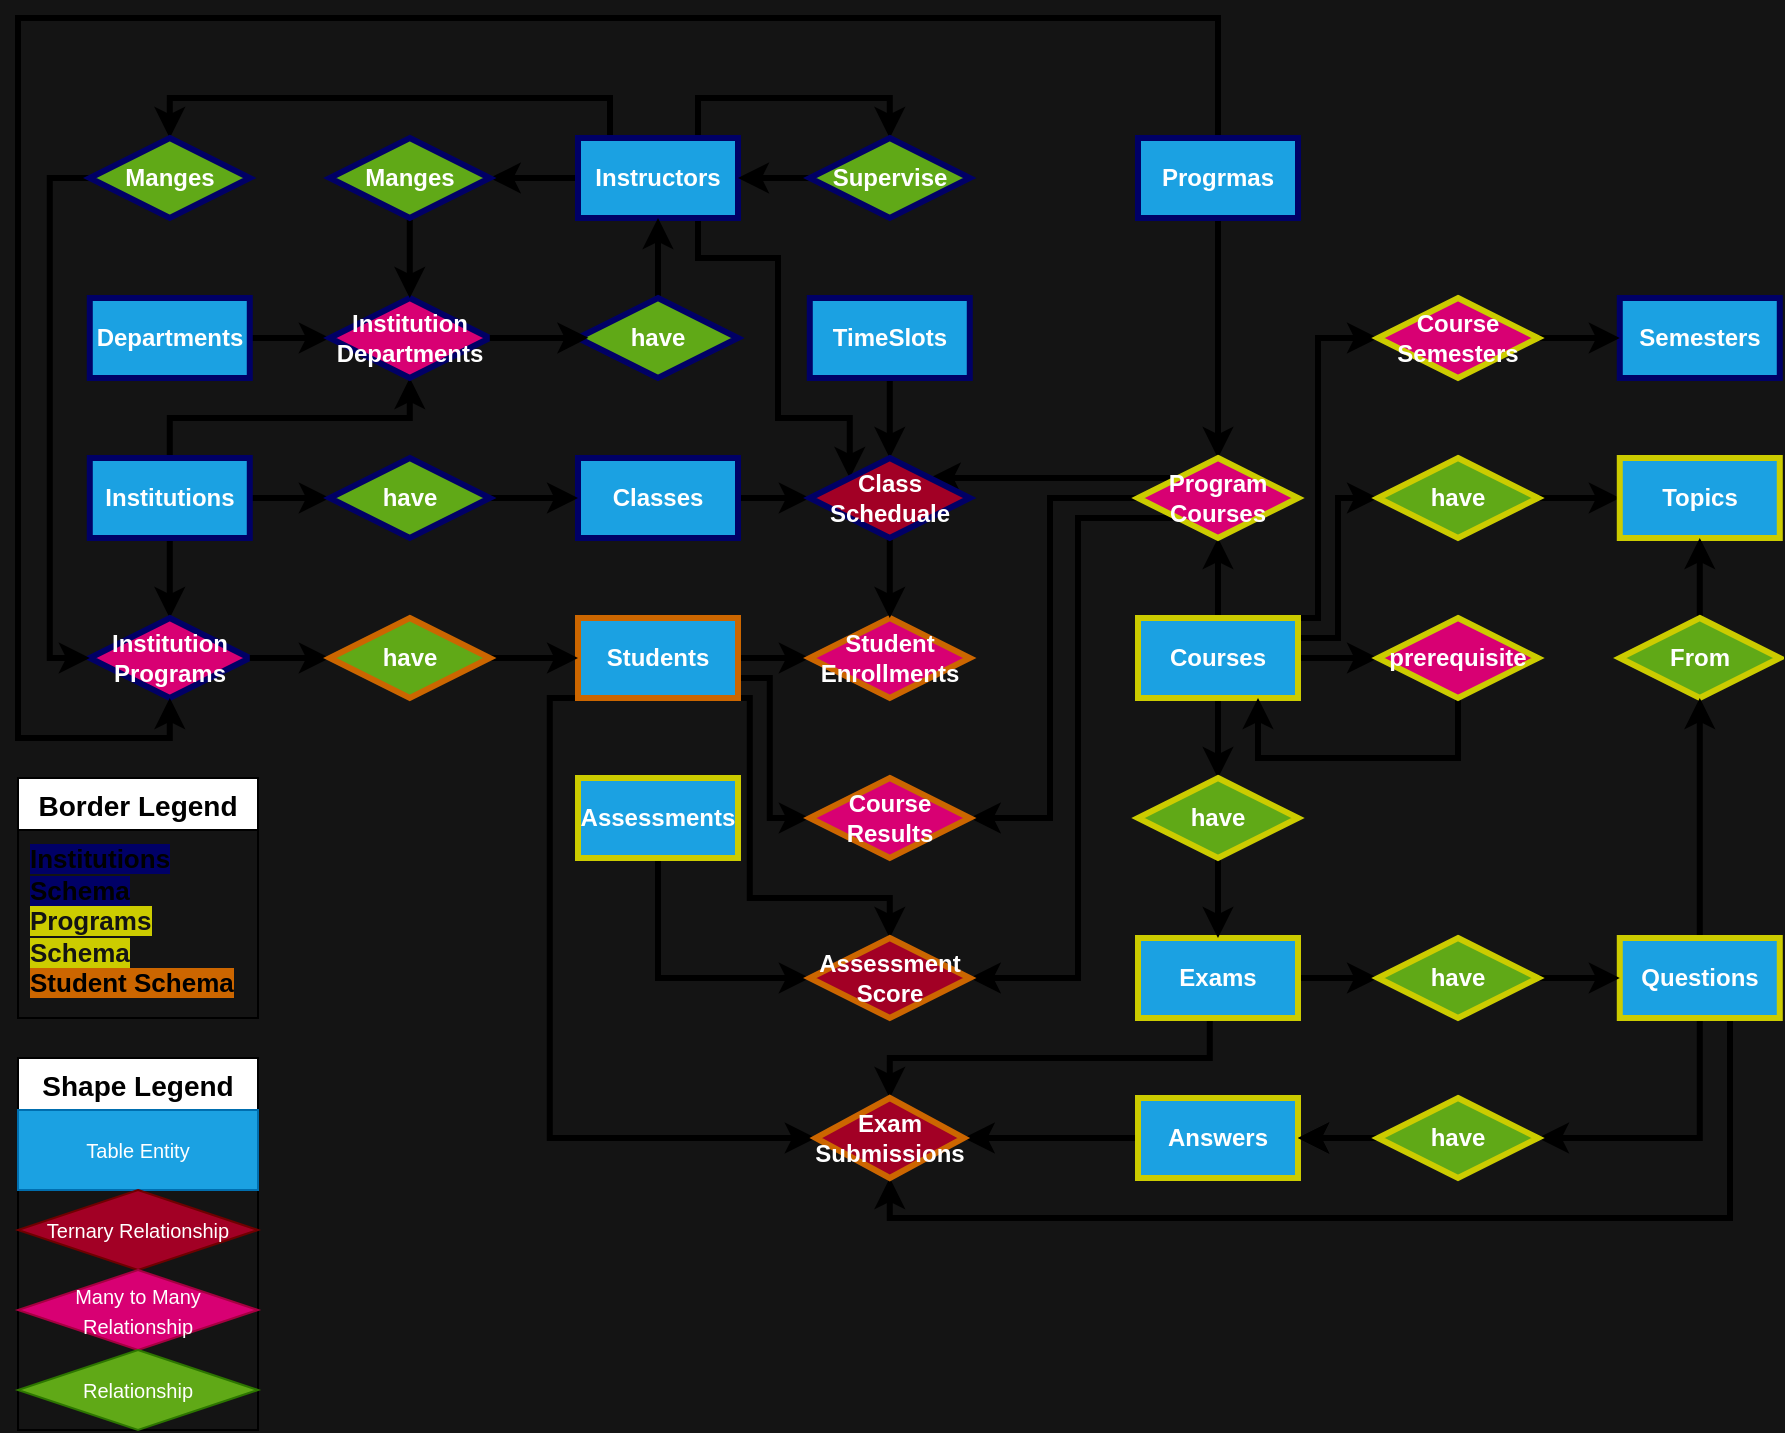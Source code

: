 <mxfile version="22.1.18" type="device">
  <diagram name="Page-1" id="7LUdc0Kzp7yRZDRxAwau">
    <mxGraphModel dx="2404" dy="841" grid="1" gridSize="10" guides="1" tooltips="1" connect="1" arrows="1" fold="1" page="1" pageScale="1" pageWidth="1169" pageHeight="1654" background="#141414" math="0" shadow="0">
      <root>
        <mxCell id="0" />
        <mxCell id="1" parent="0" />
        <mxCell id="-SK_d7SsgL7wdyePSBMa-17" style="edgeStyle=orthogonalEdgeStyle;rounded=0;orthogonalLoop=1;jettySize=auto;html=1;entryX=0;entryY=0.5;entryDx=0;entryDy=0;strokeWidth=3;fontSize=12;fontStyle=1" parent="1" source="-SK_d7SsgL7wdyePSBMa-5" target="-SK_d7SsgL7wdyePSBMa-15" edge="1">
          <mxGeometry relative="1" as="geometry" />
        </mxCell>
        <mxCell id="gOzTjTf6gffQS4wtPkg6-116" style="edgeStyle=orthogonalEdgeStyle;rounded=0;orthogonalLoop=1;jettySize=auto;html=1;exitX=0.5;exitY=0;exitDx=0;exitDy=0;entryX=0.5;entryY=1;entryDx=0;entryDy=0;strokeWidth=3;fontSize=12;fontStyle=1" parent="1" source="-SK_d7SsgL7wdyePSBMa-5" target="gOzTjTf6gffQS4wtPkg6-115" edge="1">
          <mxGeometry relative="1" as="geometry">
            <Array as="points">
              <mxPoint x="-924" y="380" />
              <mxPoint x="-804" y="380" />
            </Array>
          </mxGeometry>
        </mxCell>
        <mxCell id="gOzTjTf6gffQS4wtPkg6-156" style="edgeStyle=orthogonalEdgeStyle;rounded=0;orthogonalLoop=1;jettySize=auto;html=1;entryX=0.5;entryY=0;entryDx=0;entryDy=0;strokeWidth=3;" parent="1" source="-SK_d7SsgL7wdyePSBMa-5" target="-SK_d7SsgL7wdyePSBMa-12" edge="1">
          <mxGeometry relative="1" as="geometry" />
        </mxCell>
        <mxCell id="-SK_d7SsgL7wdyePSBMa-5" value="Institutions" style="rounded=0;whiteSpace=wrap;html=1;fillColor=#1ba1e2;fontColor=#ffffff;strokeColor=#000066;strokeWidth=3;fontSize=12;fontStyle=1" parent="1" vertex="1">
          <mxGeometry x="-964.11" y="400" width="80" height="40" as="geometry" />
        </mxCell>
        <mxCell id="-SK_d7SsgL7wdyePSBMa-175" style="edgeStyle=orthogonalEdgeStyle;rounded=0;orthogonalLoop=1;jettySize=auto;html=1;exitX=1;exitY=0.75;exitDx=0;exitDy=0;entryX=0;entryY=0.5;entryDx=0;entryDy=0;strokeWidth=3;fontSize=12;fontStyle=1" parent="1" source="-SK_d7SsgL7wdyePSBMa-6" target="-SK_d7SsgL7wdyePSBMa-174" edge="1">
          <mxGeometry relative="1" as="geometry">
            <Array as="points">
              <mxPoint x="-624.11" y="510" />
              <mxPoint x="-624.11" y="580" />
            </Array>
          </mxGeometry>
        </mxCell>
        <mxCell id="gOzTjTf6gffQS4wtPkg6-66" style="edgeStyle=orthogonalEdgeStyle;rounded=0;orthogonalLoop=1;jettySize=auto;html=1;entryX=0;entryY=0.5;entryDx=0;entryDy=0;strokeWidth=3;fontSize=12;fontStyle=1" parent="1" source="-SK_d7SsgL7wdyePSBMa-6" target="-SK_d7SsgL7wdyePSBMa-51" edge="1">
          <mxGeometry relative="1" as="geometry" />
        </mxCell>
        <mxCell id="gOzTjTf6gffQS4wtPkg6-67" style="edgeStyle=orthogonalEdgeStyle;rounded=0;orthogonalLoop=1;jettySize=auto;html=1;exitX=0;exitY=1;exitDx=0;exitDy=0;entryX=0;entryY=0.5;entryDx=0;entryDy=0;strokeWidth=3;fontSize=12;fontStyle=1" parent="1" source="-SK_d7SsgL7wdyePSBMa-6" target="-SK_d7SsgL7wdyePSBMa-50" edge="1">
          <mxGeometry relative="1" as="geometry">
            <Array as="points">
              <mxPoint x="-734.11" y="520" />
              <mxPoint x="-734.11" y="740" />
            </Array>
          </mxGeometry>
        </mxCell>
        <mxCell id="gOzTjTf6gffQS4wtPkg6-85" style="edgeStyle=orthogonalEdgeStyle;rounded=0;orthogonalLoop=1;jettySize=auto;html=1;exitX=1;exitY=1;exitDx=0;exitDy=0;entryX=0.5;entryY=0;entryDx=0;entryDy=0;strokeWidth=3;fontSize=12;fontStyle=1" parent="1" source="-SK_d7SsgL7wdyePSBMa-6" target="-SK_d7SsgL7wdyePSBMa-157" edge="1">
          <mxGeometry relative="1" as="geometry">
            <Array as="points">
              <mxPoint x="-634.11" y="520" />
              <mxPoint x="-634.11" y="620" />
              <mxPoint x="-564.11" y="620" />
            </Array>
          </mxGeometry>
        </mxCell>
        <mxCell id="-SK_d7SsgL7wdyePSBMa-6" value="Students" style="rounded=0;whiteSpace=wrap;html=1;fillColor=#1ba1e2;fontColor=#ffffff;strokeColor=#CC6600;strokeWidth=3;fontSize=12;fontStyle=1" parent="1" vertex="1">
          <mxGeometry x="-720" y="480" width="80" height="40" as="geometry" />
        </mxCell>
        <mxCell id="gOzTjTf6gffQS4wtPkg6-119" style="edgeStyle=orthogonalEdgeStyle;rounded=0;orthogonalLoop=1;jettySize=auto;html=1;entryX=0;entryY=0.5;entryDx=0;entryDy=0;strokeWidth=3;fontSize=12;fontStyle=1;" parent="1" source="-SK_d7SsgL7wdyePSBMa-10" target="gOzTjTf6gffQS4wtPkg6-55" edge="1">
          <mxGeometry relative="1" as="geometry" />
        </mxCell>
        <mxCell id="-SK_d7SsgL7wdyePSBMa-10" value="Classes" style="rounded=0;whiteSpace=wrap;html=1;fillColor=#1ba1e2;fontColor=#ffffff;strokeColor=#000066;strokeWidth=3;fontSize=12;fontStyle=1" parent="1" vertex="1">
          <mxGeometry x="-720" y="400" width="80" height="40" as="geometry" />
        </mxCell>
        <mxCell id="gOzTjTf6gffQS4wtPkg6-129" style="edgeStyle=orthogonalEdgeStyle;rounded=0;orthogonalLoop=1;jettySize=auto;html=1;strokeWidth=3;fontSize=12;fontStyle=1" parent="1" source="-SK_d7SsgL7wdyePSBMa-11" target="gOzTjTf6gffQS4wtPkg6-127" edge="1">
          <mxGeometry relative="1" as="geometry" />
        </mxCell>
        <mxCell id="gOzTjTf6gffQS4wtPkg6-132" style="edgeStyle=orthogonalEdgeStyle;rounded=0;orthogonalLoop=1;jettySize=auto;html=1;exitX=0.75;exitY=0;exitDx=0;exitDy=0;entryX=0.5;entryY=0;entryDx=0;entryDy=0;strokeWidth=3;fontSize=12;fontStyle=1" parent="1" source="-SK_d7SsgL7wdyePSBMa-11" target="gOzTjTf6gffQS4wtPkg6-121" edge="1">
          <mxGeometry relative="1" as="geometry" />
        </mxCell>
        <mxCell id="gOzTjTf6gffQS4wtPkg6-160" style="edgeStyle=orthogonalEdgeStyle;rounded=0;orthogonalLoop=1;jettySize=auto;html=1;exitX=0.25;exitY=0;exitDx=0;exitDy=0;entryX=0.5;entryY=0;entryDx=0;entryDy=0;strokeWidth=3;" parent="1" source="-SK_d7SsgL7wdyePSBMa-11" target="gOzTjTf6gffQS4wtPkg6-155" edge="1">
          <mxGeometry relative="1" as="geometry">
            <Array as="points">
              <mxPoint x="-704" y="220" />
              <mxPoint x="-924" y="220" />
            </Array>
          </mxGeometry>
        </mxCell>
        <mxCell id="lIb1-Xsc0i1CX45CN4h7-4" style="edgeStyle=orthogonalEdgeStyle;rounded=0;orthogonalLoop=1;jettySize=auto;html=1;exitX=0.75;exitY=1;exitDx=0;exitDy=0;entryX=0;entryY=0;entryDx=0;entryDy=0;strokeWidth=3;" parent="1" source="-SK_d7SsgL7wdyePSBMa-11" target="gOzTjTf6gffQS4wtPkg6-55" edge="1">
          <mxGeometry relative="1" as="geometry">
            <Array as="points">
              <mxPoint x="-660" y="300" />
              <mxPoint x="-620" y="300" />
              <mxPoint x="-620" y="380" />
              <mxPoint x="-584" y="380" />
            </Array>
          </mxGeometry>
        </mxCell>
        <mxCell id="-SK_d7SsgL7wdyePSBMa-11" value="Instructors" style="rounded=0;whiteSpace=wrap;html=1;fillColor=#1ba1e2;fontColor=#ffffff;strokeColor=#000066;strokeWidth=3;fontSize=12;fontStyle=1" parent="1" vertex="1">
          <mxGeometry x="-720" y="240" width="80" height="40" as="geometry" />
        </mxCell>
        <mxCell id="-SK_d7SsgL7wdyePSBMa-12" value="Institution Programs" style="rhombus;whiteSpace=wrap;html=1;fillColor=#d80073;fontColor=#ffffff;strokeColor=#000066;strokeWidth=3;fontSize=12;fontStyle=1" parent="1" vertex="1">
          <mxGeometry x="-964.11" y="480" width="80" height="40" as="geometry" />
        </mxCell>
        <mxCell id="-SK_d7SsgL7wdyePSBMa-22" style="edgeStyle=orthogonalEdgeStyle;rounded=0;orthogonalLoop=1;jettySize=auto;html=1;exitX=1;exitY=0.5;exitDx=0;exitDy=0;entryX=0;entryY=0.5;entryDx=0;entryDy=0;strokeWidth=3;fontSize=12;fontStyle=1" parent="1" source="-SK_d7SsgL7wdyePSBMa-15" target="-SK_d7SsgL7wdyePSBMa-10" edge="1">
          <mxGeometry relative="1" as="geometry" />
        </mxCell>
        <mxCell id="-SK_d7SsgL7wdyePSBMa-15" value="have" style="rhombus;whiteSpace=wrap;html=1;fillColor=#60a917;fontColor=#ffffff;strokeColor=#000066;strokeWidth=3;fontSize=12;fontStyle=1" parent="1" vertex="1">
          <mxGeometry x="-844.11" y="400" width="80" height="40" as="geometry" />
        </mxCell>
        <mxCell id="gOzTjTf6gffQS4wtPkg6-135" style="edgeStyle=orthogonalEdgeStyle;rounded=0;orthogonalLoop=1;jettySize=auto;html=1;entryX=0;entryY=0.5;entryDx=0;entryDy=0;strokeWidth=3;fontSize=12;fontStyle=1;exitX=1;exitY=0.5;exitDx=0;exitDy=0;" parent="1" source="-SK_d7SsgL7wdyePSBMa-12" target="-SK_d7SsgL7wdyePSBMa-155" edge="1">
          <mxGeometry relative="1" as="geometry" />
        </mxCell>
        <mxCell id="gOzTjTf6gffQS4wtPkg6-136" style="edgeStyle=orthogonalEdgeStyle;rounded=0;orthogonalLoop=1;jettySize=auto;html=1;exitX=0.5;exitY=0;exitDx=0;exitDy=0;entryX=0.5;entryY=1;entryDx=0;entryDy=0;strokeWidth=3;fontSize=12;fontStyle=1" parent="1" source="-SK_d7SsgL7wdyePSBMa-24" target="-SK_d7SsgL7wdyePSBMa-12" edge="1">
          <mxGeometry relative="1" as="geometry">
            <Array as="points">
              <mxPoint x="-400" y="180" />
              <mxPoint x="-1000" y="180" />
              <mxPoint x="-1000" y="540" />
              <mxPoint x="-924" y="540" />
            </Array>
          </mxGeometry>
        </mxCell>
        <mxCell id="gOzTjTf6gffQS4wtPkg6-138" style="edgeStyle=orthogonalEdgeStyle;rounded=0;orthogonalLoop=1;jettySize=auto;html=1;entryX=0.5;entryY=0;entryDx=0;entryDy=0;strokeWidth=3;fontSize=12;fontStyle=1;exitX=0.5;exitY=1;exitDx=0;exitDy=0;" parent="1" source="-SK_d7SsgL7wdyePSBMa-24" target="-SK_d7SsgL7wdyePSBMa-26" edge="1">
          <mxGeometry relative="1" as="geometry">
            <Array as="points">
              <mxPoint x="-400" y="280" />
            </Array>
            <mxPoint x="-490" y="120" as="sourcePoint" />
          </mxGeometry>
        </mxCell>
        <mxCell id="-SK_d7SsgL7wdyePSBMa-24" value="Progrmas" style="rounded=0;whiteSpace=wrap;html=1;fillColor=#1ba1e2;fontColor=#ffffff;strokeColor=#000066;strokeWidth=3;fontSize=12;fontStyle=1" parent="1" vertex="1">
          <mxGeometry x="-440" y="240" width="80" height="40" as="geometry" />
        </mxCell>
        <mxCell id="-SK_d7SsgL7wdyePSBMa-32" style="edgeStyle=orthogonalEdgeStyle;rounded=0;orthogonalLoop=1;jettySize=auto;html=1;exitX=1;exitY=0.5;exitDx=0;exitDy=0;entryX=0;entryY=0.5;entryDx=0;entryDy=0;strokeWidth=3;fontSize=12;fontStyle=1" parent="1" source="-SK_d7SsgL7wdyePSBMa-25" target="-SK_d7SsgL7wdyePSBMa-31" edge="1">
          <mxGeometry relative="1" as="geometry">
            <mxPoint x="-324.11" y="420" as="targetPoint" />
            <Array as="points">
              <mxPoint x="-364" y="490" />
              <mxPoint x="-340" y="490" />
              <mxPoint x="-340" y="420" />
            </Array>
          </mxGeometry>
        </mxCell>
        <mxCell id="-SK_d7SsgL7wdyePSBMa-60" style="edgeStyle=orthogonalEdgeStyle;rounded=0;orthogonalLoop=1;jettySize=auto;html=1;entryX=0.5;entryY=0;entryDx=0;entryDy=0;strokeWidth=3;fontSize=12;fontStyle=1" parent="1" source="-SK_d7SsgL7wdyePSBMa-25" target="-SK_d7SsgL7wdyePSBMa-59" edge="1">
          <mxGeometry relative="1" as="geometry" />
        </mxCell>
        <mxCell id="gOzTjTf6gffQS4wtPkg6-91" style="edgeStyle=orthogonalEdgeStyle;rounded=0;orthogonalLoop=1;jettySize=auto;html=1;exitX=0.5;exitY=0;exitDx=0;exitDy=0;entryX=0.5;entryY=1;entryDx=0;entryDy=0;strokeWidth=3;fontSize=12;fontStyle=1" parent="1" source="-SK_d7SsgL7wdyePSBMa-25" target="-SK_d7SsgL7wdyePSBMa-26" edge="1">
          <mxGeometry relative="1" as="geometry">
            <Array as="points" />
            <mxPoint x="-470.0" y="410" as="sourcePoint" />
            <mxPoint x="-550.0" y="180" as="targetPoint" />
          </mxGeometry>
        </mxCell>
        <mxCell id="gOzTjTf6gffQS4wtPkg6-101" style="edgeStyle=orthogonalEdgeStyle;rounded=0;orthogonalLoop=1;jettySize=auto;html=1;exitX=1;exitY=0.5;exitDx=0;exitDy=0;entryX=0;entryY=0.5;entryDx=0;entryDy=0;strokeWidth=3;fontSize=12;fontStyle=1" parent="1" source="-SK_d7SsgL7wdyePSBMa-25" target="-SK_d7SsgL7wdyePSBMa-88" edge="1">
          <mxGeometry relative="1" as="geometry">
            <Array as="points" />
          </mxGeometry>
        </mxCell>
        <mxCell id="gOzTjTf6gffQS4wtPkg6-102" style="edgeStyle=orthogonalEdgeStyle;rounded=0;orthogonalLoop=1;jettySize=auto;html=1;exitX=1;exitY=0;exitDx=0;exitDy=0;entryX=0;entryY=0.5;entryDx=0;entryDy=0;strokeWidth=3;fontSize=12;fontStyle=1;" parent="1" source="-SK_d7SsgL7wdyePSBMa-25" target="-SK_d7SsgL7wdyePSBMa-169" edge="1">
          <mxGeometry relative="1" as="geometry">
            <mxPoint x="-384.11" y="400" as="sourcePoint" />
            <mxPoint x="-404.11" y="360" as="targetPoint" />
            <Array as="points">
              <mxPoint x="-350" y="480" />
              <mxPoint x="-350" y="340" />
            </Array>
          </mxGeometry>
        </mxCell>
        <mxCell id="-SK_d7SsgL7wdyePSBMa-25" value="Courses" style="rounded=0;whiteSpace=wrap;html=1;fillColor=#1ba1e2;fontColor=#ffffff;strokeColor=#CCCC00;strokeWidth=3;fontSize=12;fontStyle=1" parent="1" vertex="1">
          <mxGeometry x="-440" y="480" width="80" height="40" as="geometry" />
        </mxCell>
        <mxCell id="lIb1-Xsc0i1CX45CN4h7-1" style="edgeStyle=orthogonalEdgeStyle;rounded=0;orthogonalLoop=1;jettySize=auto;html=1;entryX=1;entryY=0;entryDx=0;entryDy=0;strokeWidth=3;exitX=0;exitY=0;exitDx=0;exitDy=0;" parent="1" source="-SK_d7SsgL7wdyePSBMa-26" target="gOzTjTf6gffQS4wtPkg6-55" edge="1">
          <mxGeometry relative="1" as="geometry" />
        </mxCell>
        <mxCell id="lIb1-Xsc0i1CX45CN4h7-2" style="edgeStyle=orthogonalEdgeStyle;rounded=0;orthogonalLoop=1;jettySize=auto;html=1;exitX=0;exitY=0.5;exitDx=0;exitDy=0;entryX=1;entryY=0.5;entryDx=0;entryDy=0;strokeWidth=3;" parent="1" source="-SK_d7SsgL7wdyePSBMa-26" target="-SK_d7SsgL7wdyePSBMa-174" edge="1">
          <mxGeometry relative="1" as="geometry">
            <Array as="points">
              <mxPoint x="-484" y="420" />
              <mxPoint x="-484" y="580" />
            </Array>
          </mxGeometry>
        </mxCell>
        <mxCell id="lIb1-Xsc0i1CX45CN4h7-3" style="edgeStyle=orthogonalEdgeStyle;rounded=0;orthogonalLoop=1;jettySize=auto;html=1;exitX=0;exitY=1;exitDx=0;exitDy=0;entryX=1;entryY=0.5;entryDx=0;entryDy=0;strokeWidth=3;" parent="1" source="-SK_d7SsgL7wdyePSBMa-26" target="-SK_d7SsgL7wdyePSBMa-157" edge="1">
          <mxGeometry relative="1" as="geometry">
            <Array as="points">
              <mxPoint x="-470" y="430" />
              <mxPoint x="-470" y="660" />
            </Array>
          </mxGeometry>
        </mxCell>
        <mxCell id="-SK_d7SsgL7wdyePSBMa-26" value="Program&lt;br style=&quot;font-size: 12px;&quot;&gt;Courses" style="rhombus;whiteSpace=wrap;html=1;fillColor=#d80073;fontColor=#ffffff;strokeColor=#CCCC00;strokeWidth=3;fontSize=12;fontStyle=1" parent="1" vertex="1">
          <mxGeometry x="-440" y="400" width="80" height="40" as="geometry" />
        </mxCell>
        <mxCell id="-SK_d7SsgL7wdyePSBMa-43" style="edgeStyle=orthogonalEdgeStyle;rounded=0;orthogonalLoop=1;jettySize=auto;html=1;exitX=1;exitY=0.5;exitDx=0;exitDy=0;strokeWidth=3;fontSize=12;fontStyle=1" parent="1" source="-SK_d7SsgL7wdyePSBMa-31" target="-SK_d7SsgL7wdyePSBMa-33" edge="1">
          <mxGeometry relative="1" as="geometry" />
        </mxCell>
        <mxCell id="-SK_d7SsgL7wdyePSBMa-31" value="have" style="rhombus;whiteSpace=wrap;html=1;fillColor=#60a917;fontColor=#ffffff;strokeColor=#CCCC00;strokeWidth=3;fontSize=12;fontStyle=1" parent="1" vertex="1">
          <mxGeometry x="-320" y="400" width="80" height="40" as="geometry" />
        </mxCell>
        <mxCell id="-SK_d7SsgL7wdyePSBMa-33" value="Topics" style="rounded=0;whiteSpace=wrap;html=1;fillColor=#1ba1e2;fontColor=#ffffff;strokeColor=#CCCC00;strokeWidth=3;fontSize=12;fontStyle=1" parent="1" vertex="1">
          <mxGeometry x="-199.11" y="400" width="80" height="40" as="geometry" />
        </mxCell>
        <mxCell id="-SK_d7SsgL7wdyePSBMa-66" style="edgeStyle=orthogonalEdgeStyle;rounded=0;orthogonalLoop=1;jettySize=auto;html=1;entryX=0;entryY=0.5;entryDx=0;entryDy=0;strokeWidth=3;fontSize=12;fontStyle=1" parent="1" source="-SK_d7SsgL7wdyePSBMa-34" target="-SK_d7SsgL7wdyePSBMa-64" edge="1">
          <mxGeometry relative="1" as="geometry">
            <mxPoint x="-324.11" y="580" as="targetPoint" />
          </mxGeometry>
        </mxCell>
        <mxCell id="-SK_d7SsgL7wdyePSBMa-73" style="edgeStyle=orthogonalEdgeStyle;rounded=0;orthogonalLoop=1;jettySize=auto;html=1;exitX=0.5;exitY=1;exitDx=0;exitDy=0;entryX=0.5;entryY=0;entryDx=0;entryDy=0;strokeWidth=3;fontSize=12;fontStyle=1" parent="1" source="-SK_d7SsgL7wdyePSBMa-34" target="-SK_d7SsgL7wdyePSBMa-50" edge="1">
          <mxGeometry relative="1" as="geometry">
            <mxPoint x="-244.11" y="690" as="sourcePoint" />
            <mxPoint x="-514.11" y="710" as="targetPoint" />
            <Array as="points">
              <mxPoint x="-404.11" y="700" />
              <mxPoint x="-564.11" y="700" />
            </Array>
          </mxGeometry>
        </mxCell>
        <mxCell id="-SK_d7SsgL7wdyePSBMa-34" value="Exams" style="rounded=0;whiteSpace=wrap;html=1;fillColor=#1ba1e2;fontColor=#ffffff;strokeColor=#CCCC00;strokeWidth=3;fontSize=12;fontStyle=1" parent="1" vertex="1">
          <mxGeometry x="-440" y="640" width="80" height="40" as="geometry" />
        </mxCell>
        <mxCell id="gOzTjTf6gffQS4wtPkg6-86" style="edgeStyle=orthogonalEdgeStyle;rounded=0;orthogonalLoop=1;jettySize=auto;html=1;entryX=1;entryY=0.5;entryDx=0;entryDy=0;strokeWidth=3;fontSize=12;fontStyle=1" parent="1" source="-SK_d7SsgL7wdyePSBMa-35" target="-SK_d7SsgL7wdyePSBMa-50" edge="1">
          <mxGeometry relative="1" as="geometry">
            <mxPoint x="-444.11" y="740" as="targetPoint" />
          </mxGeometry>
        </mxCell>
        <mxCell id="-SK_d7SsgL7wdyePSBMa-35" value="Answers" style="rounded=0;whiteSpace=wrap;html=1;fillColor=#1ba1e2;fontColor=#ffffff;strokeColor=#CCCC00;strokeWidth=3;fontSize=12;fontStyle=1" parent="1" vertex="1">
          <mxGeometry x="-440" y="720" width="80" height="40" as="geometry" />
        </mxCell>
        <mxCell id="-SK_d7SsgL7wdyePSBMa-63" style="edgeStyle=orthogonalEdgeStyle;rounded=0;orthogonalLoop=1;jettySize=auto;html=1;exitX=0.5;exitY=0;exitDx=0;exitDy=0;entryX=0.5;entryY=1;entryDx=0;entryDy=0;strokeWidth=3;fontSize=12;fontStyle=1" parent="1" source="-SK_d7SsgL7wdyePSBMa-39" target="-SK_d7SsgL7wdyePSBMa-33" edge="1">
          <mxGeometry relative="1" as="geometry" />
        </mxCell>
        <mxCell id="-SK_d7SsgL7wdyePSBMa-39" value="From" style="rhombus;whiteSpace=wrap;html=1;fillColor=#60a917;fontColor=#ffffff;strokeColor=#CCCC00;strokeWidth=3;fontSize=12;fontStyle=1" parent="1" vertex="1">
          <mxGeometry x="-199.11" y="480" width="80" height="40" as="geometry" />
        </mxCell>
        <mxCell id="-SK_d7SsgL7wdyePSBMa-62" style="edgeStyle=orthogonalEdgeStyle;rounded=0;orthogonalLoop=1;jettySize=auto;html=1;entryX=0.5;entryY=1;entryDx=0;entryDy=0;strokeWidth=3;fontSize=12;fontStyle=1" parent="1" source="-SK_d7SsgL7wdyePSBMa-47" target="-SK_d7SsgL7wdyePSBMa-39" edge="1">
          <mxGeometry relative="1" as="geometry" />
        </mxCell>
        <mxCell id="-SK_d7SsgL7wdyePSBMa-71" style="edgeStyle=orthogonalEdgeStyle;rounded=0;orthogonalLoop=1;jettySize=auto;html=1;exitX=0.5;exitY=1;exitDx=0;exitDy=0;entryX=1;entryY=0.5;entryDx=0;entryDy=0;strokeWidth=3;fontSize=12;fontStyle=1" parent="1" source="-SK_d7SsgL7wdyePSBMa-47" target="-SK_d7SsgL7wdyePSBMa-69" edge="1">
          <mxGeometry relative="1" as="geometry" />
        </mxCell>
        <mxCell id="-SK_d7SsgL7wdyePSBMa-163" style="edgeStyle=orthogonalEdgeStyle;rounded=0;orthogonalLoop=1;jettySize=auto;html=1;exitX=0.75;exitY=1;exitDx=0;exitDy=0;entryX=0.5;entryY=1;entryDx=0;entryDy=0;strokeWidth=3;fontSize=12;fontStyle=1" parent="1" source="-SK_d7SsgL7wdyePSBMa-47" target="-SK_d7SsgL7wdyePSBMa-50" edge="1">
          <mxGeometry relative="1" as="geometry">
            <mxPoint x="-474.11" y="740" as="targetPoint" />
            <mxPoint x="105.89" y="760" as="sourcePoint" />
            <Array as="points">
              <mxPoint x="-144" y="780" />
              <mxPoint x="-564" y="780" />
            </Array>
          </mxGeometry>
        </mxCell>
        <mxCell id="-SK_d7SsgL7wdyePSBMa-47" value="Questions" style="rounded=0;whiteSpace=wrap;html=1;fillColor=#1ba1e2;fontColor=#ffffff;strokeColor=#CCCC00;strokeWidth=3;fontSize=12;fontStyle=1" parent="1" vertex="1">
          <mxGeometry x="-199.11" y="640" width="80" height="40" as="geometry" />
        </mxCell>
        <mxCell id="-SK_d7SsgL7wdyePSBMa-50" value="Exam&lt;br style=&quot;font-size: 12px;&quot;&gt;Submissions" style="rhombus;whiteSpace=wrap;html=1;fillColor=#a20025;fontColor=#ffffff;strokeColor=#CC6600;strokeWidth=3;rounded=0;shadow=0;fontSize=12;fontStyle=1" parent="1" vertex="1">
          <mxGeometry x="-601.11" y="720" width="74" height="40" as="geometry" />
        </mxCell>
        <mxCell id="-SK_d7SsgL7wdyePSBMa-51" value="Student &lt;br style=&quot;font-size: 12px;&quot;&gt;Enrollments" style="rhombus;whiteSpace=wrap;html=1;fillColor=#d80073;fontColor=#ffffff;strokeColor=#CC6600;strokeWidth=3;fontSize=12;fontStyle=1" parent="1" vertex="1">
          <mxGeometry x="-604.11" y="480" width="80" height="40" as="geometry" />
        </mxCell>
        <mxCell id="-SK_d7SsgL7wdyePSBMa-61" style="edgeStyle=orthogonalEdgeStyle;rounded=0;orthogonalLoop=1;jettySize=auto;html=1;entryX=0.5;entryY=0;entryDx=0;entryDy=0;strokeWidth=3;fontSize=12;fontStyle=1" parent="1" source="-SK_d7SsgL7wdyePSBMa-59" target="-SK_d7SsgL7wdyePSBMa-34" edge="1">
          <mxGeometry relative="1" as="geometry" />
        </mxCell>
        <mxCell id="-SK_d7SsgL7wdyePSBMa-59" value="have" style="rhombus;whiteSpace=wrap;html=1;fillColor=#60a917;fontColor=#ffffff;strokeColor=#CCCC00;strokeWidth=3;fontSize=12;fontStyle=1" parent="1" vertex="1">
          <mxGeometry x="-440" y="560" width="80" height="40" as="geometry" />
        </mxCell>
        <mxCell id="-SK_d7SsgL7wdyePSBMa-68" style="edgeStyle=orthogonalEdgeStyle;rounded=0;orthogonalLoop=1;jettySize=auto;html=1;exitX=1;exitY=0.5;exitDx=0;exitDy=0;entryX=0;entryY=0.5;entryDx=0;entryDy=0;strokeWidth=3;fontSize=12;fontStyle=1" parent="1" source="-SK_d7SsgL7wdyePSBMa-64" target="-SK_d7SsgL7wdyePSBMa-47" edge="1">
          <mxGeometry relative="1" as="geometry" />
        </mxCell>
        <mxCell id="-SK_d7SsgL7wdyePSBMa-64" value="have" style="rhombus;whiteSpace=wrap;html=1;fillColor=#60a917;fontColor=#ffffff;strokeColor=#CCCC00;strokeWidth=3;fontSize=12;fontStyle=1" parent="1" vertex="1">
          <mxGeometry x="-320" y="640" width="80" height="40" as="geometry" />
        </mxCell>
        <mxCell id="-SK_d7SsgL7wdyePSBMa-72" style="edgeStyle=orthogonalEdgeStyle;rounded=0;orthogonalLoop=1;jettySize=auto;html=1;exitX=0;exitY=0.5;exitDx=0;exitDy=0;entryX=1;entryY=0.5;entryDx=0;entryDy=0;strokeWidth=3;fontSize=12;fontStyle=1" parent="1" target="-SK_d7SsgL7wdyePSBMa-35" edge="1">
          <mxGeometry relative="1" as="geometry">
            <mxPoint x="-324.11" y="740" as="sourcePoint" />
          </mxGeometry>
        </mxCell>
        <mxCell id="gOzTjTf6gffQS4wtPkg6-97" value="" style="edgeStyle=orthogonalEdgeStyle;rounded=0;orthogonalLoop=1;jettySize=auto;html=1;exitX=0;exitY=0.5;exitDx=0;exitDy=0;strokeWidth=3;fontSize=12;fontStyle=1" parent="1" source="-SK_d7SsgL7wdyePSBMa-69" target="-SK_d7SsgL7wdyePSBMa-35" edge="1">
          <mxGeometry relative="1" as="geometry" />
        </mxCell>
        <mxCell id="-SK_d7SsgL7wdyePSBMa-69" value="have" style="rhombus;whiteSpace=wrap;html=1;fillColor=#60a917;fontColor=#ffffff;strokeColor=#CCCC00;strokeWidth=3;fontSize=12;fontStyle=1" parent="1" vertex="1">
          <mxGeometry x="-320" y="720" width="80" height="40" as="geometry" />
        </mxCell>
        <mxCell id="gOzTjTf6gffQS4wtPkg6-100" style="edgeStyle=orthogonalEdgeStyle;rounded=0;orthogonalLoop=1;jettySize=auto;html=1;strokeWidth=3;exitX=0.5;exitY=1;exitDx=0;exitDy=0;fontSize=12;fontStyle=1;entryX=0.75;entryY=1;entryDx=0;entryDy=0;" parent="1" source="-SK_d7SsgL7wdyePSBMa-88" target="-SK_d7SsgL7wdyePSBMa-25" edge="1">
          <mxGeometry relative="1" as="geometry">
            <Array as="points">
              <mxPoint x="-280" y="550" />
              <mxPoint x="-380" y="550" />
            </Array>
            <mxPoint x="-330" y="560" as="targetPoint" />
          </mxGeometry>
        </mxCell>
        <mxCell id="-SK_d7SsgL7wdyePSBMa-88" value="prerequisite" style="rhombus;whiteSpace=wrap;html=1;fillColor=#d80073;fontColor=#ffffff;strokeColor=#CCCC00;strokeWidth=3;fontSize=12;fontStyle=1" parent="1" vertex="1">
          <mxGeometry x="-320" y="480" width="80" height="40" as="geometry" />
        </mxCell>
        <mxCell id="gOzTjTf6gffQS4wtPkg6-96" style="edgeStyle=orthogonalEdgeStyle;rounded=0;orthogonalLoop=1;jettySize=auto;html=1;exitX=0.5;exitY=1;exitDx=0;exitDy=0;entryX=0;entryY=0.5;entryDx=0;entryDy=0;strokeWidth=3;fontSize=12;fontStyle=1" parent="1" source="-SK_d7SsgL7wdyePSBMa-133" target="-SK_d7SsgL7wdyePSBMa-157" edge="1">
          <mxGeometry relative="1" as="geometry">
            <Array as="points">
              <mxPoint x="-680" y="660" />
            </Array>
          </mxGeometry>
        </mxCell>
        <mxCell id="-SK_d7SsgL7wdyePSBMa-133" value="Assessments" style="rounded=0;whiteSpace=wrap;html=1;fillColor=#1ba1e2;fontColor=#ffffff;strokeColor=#CCCC00;strokeWidth=3;fontSize=12;fontStyle=1" parent="1" vertex="1">
          <mxGeometry x="-720" y="560" width="80" height="40" as="geometry" />
        </mxCell>
        <mxCell id="gOzTjTf6gffQS4wtPkg6-105" style="edgeStyle=orthogonalEdgeStyle;rounded=0;orthogonalLoop=1;jettySize=auto;html=1;exitX=1;exitY=0.5;exitDx=0;exitDy=0;entryX=0;entryY=0.5;entryDx=0;entryDy=0;strokeWidth=3;fontSize=12;fontStyle=1" parent="1" source="-SK_d7SsgL7wdyePSBMa-155" target="-SK_d7SsgL7wdyePSBMa-6" edge="1">
          <mxGeometry relative="1" as="geometry" />
        </mxCell>
        <mxCell id="-SK_d7SsgL7wdyePSBMa-155" value="have" style="rhombus;whiteSpace=wrap;html=1;fillColor=#60a917;fontColor=#ffffff;strokeColor=#CC6600;strokeWidth=3;fontSize=12;fontStyle=1" parent="1" vertex="1">
          <mxGeometry x="-844.11" y="480" width="80" height="40" as="geometry" />
        </mxCell>
        <mxCell id="-SK_d7SsgL7wdyePSBMa-157" value="Assessment&lt;br style=&quot;font-size: 12px;&quot;&gt;Score" style="rhombus;whiteSpace=wrap;html=1;fillColor=#a20025;fontColor=#ffffff;strokeColor=#CC6600;strokeWidth=3;fontSize=12;fontStyle=1" parent="1" vertex="1">
          <mxGeometry x="-604.11" y="640" width="80" height="40" as="geometry" />
        </mxCell>
        <mxCell id="-SK_d7SsgL7wdyePSBMa-167" value="Semesters" style="rounded=0;whiteSpace=wrap;html=1;fillColor=#1ba1e2;fontColor=#ffffff;strokeColor=#000066;strokeWidth=3;fontSize=12;fontStyle=1" parent="1" vertex="1">
          <mxGeometry x="-199.11" y="320" width="80" height="40" as="geometry" />
        </mxCell>
        <mxCell id="gOzTjTf6gffQS4wtPkg6-103" style="edgeStyle=orthogonalEdgeStyle;rounded=0;orthogonalLoop=1;jettySize=auto;html=1;exitX=1;exitY=0.5;exitDx=0;exitDy=0;entryX=0;entryY=0.5;entryDx=0;entryDy=0;strokeWidth=3;fontSize=12;fontStyle=1" parent="1" source="-SK_d7SsgL7wdyePSBMa-169" target="-SK_d7SsgL7wdyePSBMa-167" edge="1">
          <mxGeometry relative="1" as="geometry" />
        </mxCell>
        <mxCell id="-SK_d7SsgL7wdyePSBMa-169" value="Course&lt;br style=&quot;font-size: 12px;&quot;&gt;Semesters" style="rhombus;whiteSpace=wrap;html=1;fillColor=#d80073;fontColor=#ffffff;strokeColor=#CCCC00;strokeWidth=3;fontSize=12;fontStyle=1" parent="1" vertex="1">
          <mxGeometry x="-320" y="320" width="80" height="40" as="geometry" />
        </mxCell>
        <mxCell id="-SK_d7SsgL7wdyePSBMa-174" value="Course&lt;br&gt;Results" style="rhombus;whiteSpace=wrap;html=1;fillColor=#d80073;fontColor=#ffffff;strokeColor=#CC6600;strokeWidth=3;fontSize=12;fontStyle=1" parent="1" vertex="1">
          <mxGeometry x="-604.11" y="560" width="80" height="40" as="geometry" />
        </mxCell>
        <mxCell id="gOzTjTf6gffQS4wtPkg6-89" style="edgeStyle=orthogonalEdgeStyle;rounded=0;orthogonalLoop=1;jettySize=auto;html=1;entryX=0.5;entryY=0;entryDx=0;entryDy=0;strokeWidth=3;fontSize=12;fontStyle=1" parent="1" source="P0b57aOgvC1asUcoTA09-2" target="gOzTjTf6gffQS4wtPkg6-55" edge="1">
          <mxGeometry relative="1" as="geometry" />
        </mxCell>
        <mxCell id="P0b57aOgvC1asUcoTA09-2" value="TimeSlots" style="rounded=0;whiteSpace=wrap;html=1;fillColor=#1ba1e2;fontColor=#ffffff;strokeColor=#000066;strokeWidth=3;fontSize=12;fontStyle=1" parent="1" vertex="1">
          <mxGeometry x="-604.11" y="320" width="80" height="40" as="geometry" />
        </mxCell>
        <mxCell id="gOzTjTf6gffQS4wtPkg6-64" style="edgeStyle=orthogonalEdgeStyle;rounded=0;orthogonalLoop=1;jettySize=auto;html=1;entryX=0.5;entryY=0;entryDx=0;entryDy=0;strokeWidth=3;fontSize=12;fontStyle=1" parent="1" source="gOzTjTf6gffQS4wtPkg6-55" target="-SK_d7SsgL7wdyePSBMa-51" edge="1">
          <mxGeometry relative="1" as="geometry" />
        </mxCell>
        <mxCell id="gOzTjTf6gffQS4wtPkg6-55" value="Class &lt;br style=&quot;font-size: 12px;&quot;&gt;Scheduale" style="rhombus;whiteSpace=wrap;html=1;fillColor=#a20025;fontColor=#ffffff;strokeColor=#000066;strokeWidth=3;fontSize=12;fontStyle=1" parent="1" vertex="1">
          <mxGeometry x="-604.11" y="400" width="80" height="40" as="geometry" />
        </mxCell>
        <mxCell id="gOzTjTf6gffQS4wtPkg6-144" style="edgeStyle=orthogonalEdgeStyle;rounded=0;orthogonalLoop=1;jettySize=auto;html=1;exitX=1;exitY=0.5;exitDx=0;exitDy=0;entryX=0;entryY=0.5;entryDx=0;entryDy=0;strokeWidth=3;fontSize=12;fontStyle=1" parent="1" source="gOzTjTf6gffQS4wtPkg6-113" target="gOzTjTf6gffQS4wtPkg6-115" edge="1">
          <mxGeometry relative="1" as="geometry" />
        </mxCell>
        <mxCell id="gOzTjTf6gffQS4wtPkg6-113" value="Departments" style="rounded=0;whiteSpace=wrap;html=1;fillColor=#1ba1e2;fontColor=#ffffff;strokeColor=#000066;strokeWidth=3;fontSize=12;fontStyle=1" parent="1" vertex="1">
          <mxGeometry x="-964.11" y="320" width="80" height="40" as="geometry" />
        </mxCell>
        <mxCell id="gOzTjTf6gffQS4wtPkg6-115" value="Institution Departments" style="rhombus;whiteSpace=wrap;html=1;fillColor=#d80073;fontColor=#ffffff;strokeColor=#000066;strokeWidth=3;fontSize=12;fontStyle=1" parent="1" vertex="1">
          <mxGeometry x="-844.11" y="320" width="80" height="40" as="geometry" />
        </mxCell>
        <mxCell id="gOzTjTf6gffQS4wtPkg6-131" style="edgeStyle=orthogonalEdgeStyle;rounded=0;orthogonalLoop=1;jettySize=auto;html=1;exitX=0;exitY=0.5;exitDx=0;exitDy=0;strokeWidth=3;fontSize=12;fontStyle=1;entryX=1;entryY=0.5;entryDx=0;entryDy=0;" parent="1" source="gOzTjTf6gffQS4wtPkg6-121" target="-SK_d7SsgL7wdyePSBMa-11" edge="1">
          <mxGeometry relative="1" as="geometry">
            <mxPoint x="-620" y="240" as="targetPoint" />
          </mxGeometry>
        </mxCell>
        <mxCell id="gOzTjTf6gffQS4wtPkg6-121" value="Supervise" style="rhombus;whiteSpace=wrap;html=1;fillColor=#60a917;fontColor=#ffffff;strokeColor=#000066;strokeWidth=3;fontSize=12;fontStyle=1" parent="1" vertex="1">
          <mxGeometry x="-604.11" y="240" width="80" height="40" as="geometry" />
        </mxCell>
        <mxCell id="gOzTjTf6gffQS4wtPkg6-130" style="edgeStyle=orthogonalEdgeStyle;rounded=0;orthogonalLoop=1;jettySize=auto;html=1;exitX=0.5;exitY=1;exitDx=0;exitDy=0;entryX=0.5;entryY=0;entryDx=0;entryDy=0;strokeWidth=3;fontSize=12;fontStyle=1" parent="1" source="gOzTjTf6gffQS4wtPkg6-127" target="gOzTjTf6gffQS4wtPkg6-115" edge="1">
          <mxGeometry relative="1" as="geometry" />
        </mxCell>
        <mxCell id="gOzTjTf6gffQS4wtPkg6-127" value="Manges" style="rhombus;whiteSpace=wrap;html=1;fillColor=#60a917;fontColor=#ffffff;strokeColor=#000066;strokeWidth=3;fontSize=12;fontStyle=1" parent="1" vertex="1">
          <mxGeometry x="-844.11" y="240" width="80" height="40" as="geometry" />
        </mxCell>
        <mxCell id="gOzTjTf6gffQS4wtPkg6-134" style="edgeStyle=orthogonalEdgeStyle;rounded=0;orthogonalLoop=1;jettySize=auto;html=1;strokeWidth=3;fontSize=12;fontStyle=1" parent="1" source="gOzTjTf6gffQS4wtPkg6-128" target="-SK_d7SsgL7wdyePSBMa-11" edge="1">
          <mxGeometry relative="1" as="geometry" />
        </mxCell>
        <mxCell id="gOzTjTf6gffQS4wtPkg6-128" value="have" style="rhombus;whiteSpace=wrap;html=1;fillColor=#60a917;fontColor=#ffffff;strokeColor=#000066;strokeWidth=3;fontSize=12;fontStyle=1" parent="1" vertex="1">
          <mxGeometry x="-720" y="320" width="80" height="40" as="geometry" />
        </mxCell>
        <mxCell id="gOzTjTf6gffQS4wtPkg6-133" style="edgeStyle=orthogonalEdgeStyle;rounded=0;orthogonalLoop=1;jettySize=auto;html=1;entryX=0.065;entryY=0.498;entryDx=0;entryDy=0;entryPerimeter=0;strokeWidth=3;fontSize=12;fontStyle=1" parent="1" source="gOzTjTf6gffQS4wtPkg6-115" target="gOzTjTf6gffQS4wtPkg6-128" edge="1">
          <mxGeometry relative="1" as="geometry" />
        </mxCell>
        <mxCell id="gOzTjTf6gffQS4wtPkg6-147" value="Border Legend" style="swimlane;fontStyle=1;childLayout=stackLayout;horizontal=1;startSize=26;horizontalStack=0;resizeParent=1;resizeParentMax=0;resizeLast=0;collapsible=1;marginBottom=0;align=center;fontSize=14;" parent="1" vertex="1">
          <mxGeometry x="-1000" y="560" width="120" height="120" as="geometry">
            <mxRectangle x="-204.11" y="80" width="180" height="30" as="alternateBounds" />
          </mxGeometry>
        </mxCell>
        <mxCell id="gOzTjTf6gffQS4wtPkg6-148" value="&lt;font style=&quot;font-size: 13px;&quot;&gt;&lt;b style=&quot;background-color: rgb(0, 0, 102);&quot;&gt;Institutions Schema&lt;br&gt;&lt;/b&gt;&lt;b style=&quot;&quot;&gt;&lt;span style=&quot;background-color: rgb(204, 204, 0);&quot;&gt;&lt;font style=&quot;font-size: 13px;&quot; color=&quot;#141414&quot;&gt;Programs Schema&lt;/font&gt;&lt;/span&gt;&lt;br&gt;&lt;span style=&quot;background-color: rgb(204, 102, 0);&quot;&gt;&lt;font style=&quot;font-size: 13px;&quot;&gt;Student Schema&lt;/font&gt;&lt;/span&gt;&lt;/b&gt;&lt;/font&gt;" style="text;spacingLeft=4;spacingRight=4;overflow=hidden;rotatable=0;points=[[0,0.5],[1,0.5]];portConstraint=eastwest;fontSize=12;whiteSpace=wrap;html=1;fillColor=none;" parent="gOzTjTf6gffQS4wtPkg6-147" vertex="1">
          <mxGeometry y="26" width="120" height="94" as="geometry" />
        </mxCell>
        <mxCell id="gOzTjTf6gffQS4wtPkg6-158" style="edgeStyle=orthogonalEdgeStyle;rounded=0;orthogonalLoop=1;jettySize=auto;html=1;entryX=0;entryY=0.5;entryDx=0;entryDy=0;strokeWidth=3;exitX=0;exitY=0.5;exitDx=0;exitDy=0;" parent="1" source="gOzTjTf6gffQS4wtPkg6-155" target="-SK_d7SsgL7wdyePSBMa-12" edge="1">
          <mxGeometry relative="1" as="geometry" />
        </mxCell>
        <mxCell id="gOzTjTf6gffQS4wtPkg6-155" value="Manges" style="rhombus;whiteSpace=wrap;html=1;fillColor=#60a917;fontColor=#ffffff;strokeColor=#000066;strokeWidth=3;fontSize=12;fontStyle=1" parent="1" vertex="1">
          <mxGeometry x="-964.11" y="240" width="80" height="40" as="geometry" />
        </mxCell>
        <mxCell id="2GbkpHa5P80hgPs7MJal-9" value="Shape Legend" style="swimlane;fontStyle=1;childLayout=stackLayout;horizontal=1;startSize=26;horizontalStack=0;resizeParent=1;resizeParentMax=0;resizeLast=0;collapsible=1;marginBottom=0;align=center;fontSize=14;" vertex="1" parent="1">
          <mxGeometry x="-1000" y="700" width="120" height="186" as="geometry">
            <mxRectangle x="-204.11" y="20" width="180" height="30" as="alternateBounds" />
          </mxGeometry>
        </mxCell>
        <mxCell id="-SK_d7SsgL7wdyePSBMa-102" value="&lt;font style=&quot;font-size: 10px;&quot;&gt;Table Entity&lt;/font&gt;" style="rounded=0;whiteSpace=wrap;html=1;fillColor=#1ba1e2;fontColor=#ffffff;strokeColor=#006EAF;" parent="2GbkpHa5P80hgPs7MJal-9" vertex="1">
          <mxGeometry y="26" width="120" height="40" as="geometry" />
        </mxCell>
        <mxCell id="-SK_d7SsgL7wdyePSBMa-99" value="&lt;font style=&quot;font-size: 10px;&quot;&gt;Ternary Relationship&lt;/font&gt;" style="rhombus;whiteSpace=wrap;html=1;fillColor=#a20025;fontColor=#ffffff;strokeColor=#6F0000;" parent="2GbkpHa5P80hgPs7MJal-9" vertex="1">
          <mxGeometry y="66" width="120" height="40" as="geometry" />
        </mxCell>
        <mxCell id="-SK_d7SsgL7wdyePSBMa-100" value="&lt;font style=&quot;font-size: 10px;&quot;&gt;Many to Many Relationship&lt;/font&gt;" style="rhombus;whiteSpace=wrap;html=1;fillColor=#d80073;fontColor=#ffffff;strokeColor=#A50040;" parent="2GbkpHa5P80hgPs7MJal-9" vertex="1">
          <mxGeometry y="106" width="120" height="40" as="geometry" />
        </mxCell>
        <mxCell id="-SK_d7SsgL7wdyePSBMa-103" value="&lt;font style=&quot;font-size: 10px;&quot;&gt;Relationship&lt;/font&gt;" style="rhombus;whiteSpace=wrap;html=1;fillColor=#60a917;fontColor=#ffffff;strokeColor=#2D7600;" parent="2GbkpHa5P80hgPs7MJal-9" vertex="1">
          <mxGeometry y="146" width="120" height="40" as="geometry" />
        </mxCell>
      </root>
    </mxGraphModel>
  </diagram>
</mxfile>
